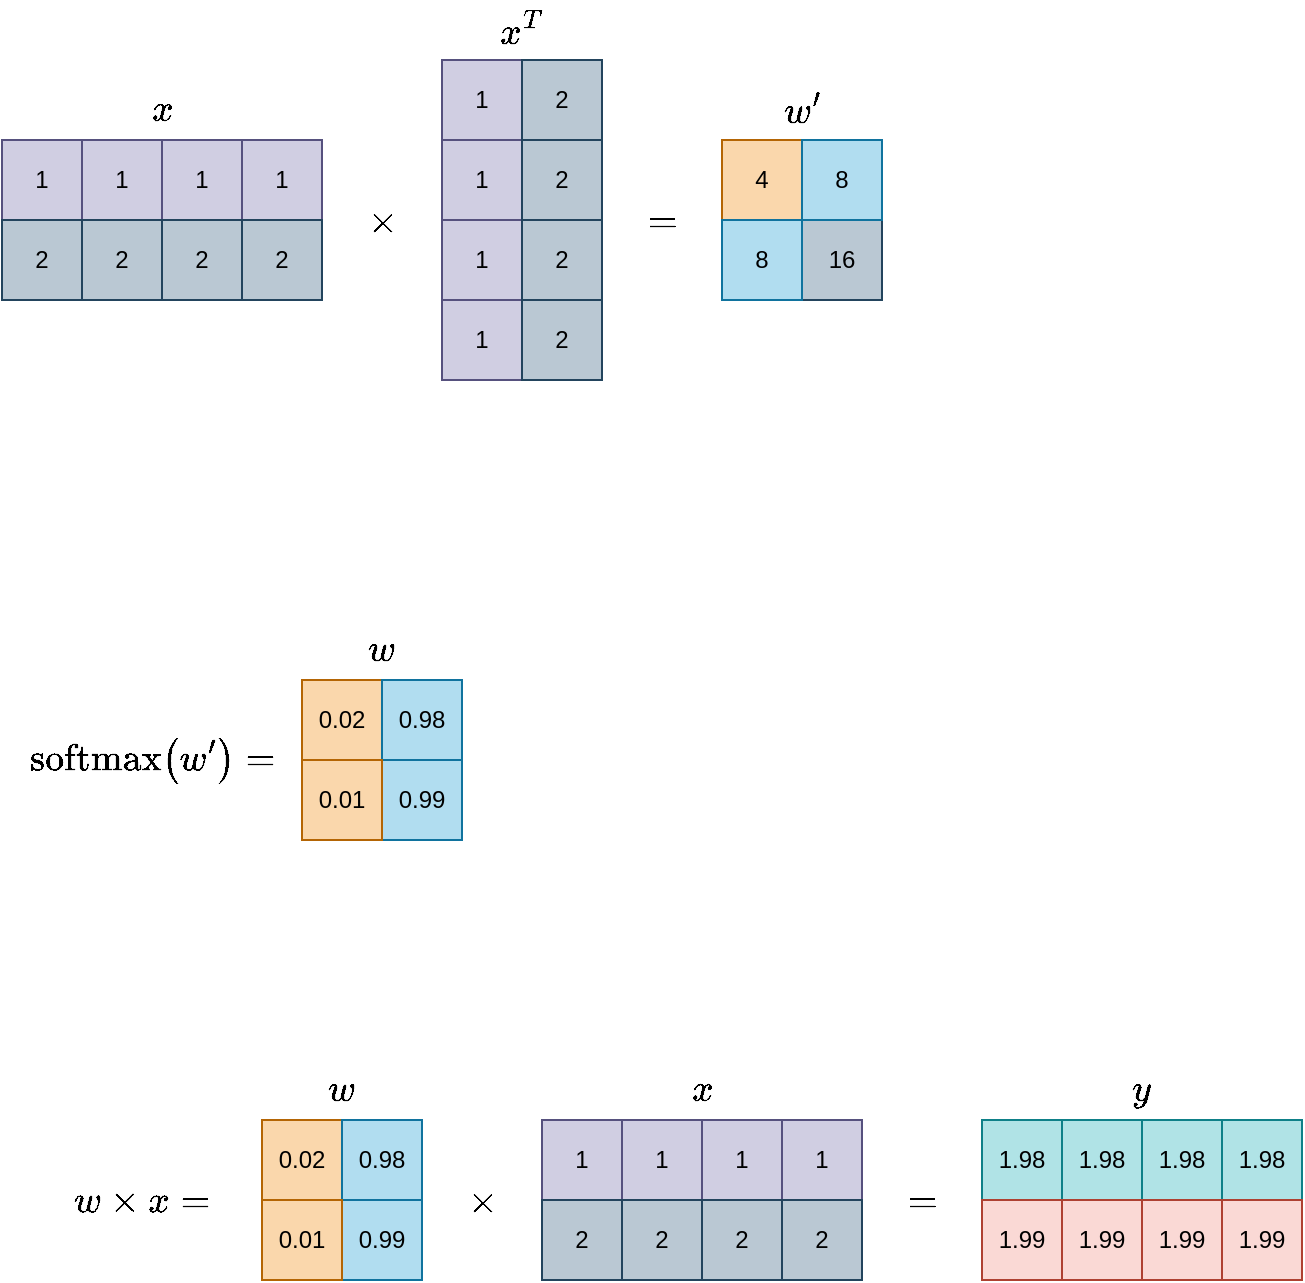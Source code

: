 <mxfile version="21.1.2" type="device">
  <diagram id="dc1JGVELE64cmqpCOQrH" name="Page-1">
    <mxGraphModel dx="835" dy="821" grid="1" gridSize="10" guides="1" tooltips="1" connect="1" arrows="1" fold="1" page="1" pageScale="1" pageWidth="827" pageHeight="1169" math="1" shadow="0">
      <root>
        <mxCell id="0" />
        <mxCell id="1" parent="0" />
        <mxCell id="azakYmAXrriQEHjM8A_3-1" value="1" style="rounded=0;whiteSpace=wrap;html=1;fillColor=#d0cee2;strokeColor=#56517e;" parent="1" vertex="1">
          <mxGeometry x="380" y="270" width="40" height="40" as="geometry" />
        </mxCell>
        <mxCell id="azakYmAXrriQEHjM8A_3-2" value="1" style="rounded=0;whiteSpace=wrap;html=1;fillColor=#d0cee2;strokeColor=#56517e;" parent="1" vertex="1">
          <mxGeometry x="380" y="310" width="40" height="40" as="geometry" />
        </mxCell>
        <mxCell id="azakYmAXrriQEHjM8A_3-3" value="1" style="rounded=0;whiteSpace=wrap;html=1;fillColor=#d0cee2;strokeColor=#56517e;" parent="1" vertex="1">
          <mxGeometry x="380" y="350" width="40" height="40" as="geometry" />
        </mxCell>
        <mxCell id="azakYmAXrriQEHjM8A_3-4" value="1" style="rounded=0;whiteSpace=wrap;html=1;fillColor=#d0cee2;strokeColor=#56517e;" parent="1" vertex="1">
          <mxGeometry x="380" y="390" width="40" height="40" as="geometry" />
        </mxCell>
        <mxCell id="azakYmAXrriQEHjM8A_3-5" value="2" style="rounded=0;whiteSpace=wrap;html=1;fillColor=#bac8d3;strokeColor=#23445d;" parent="1" vertex="1">
          <mxGeometry x="420" y="270" width="40" height="40" as="geometry" />
        </mxCell>
        <mxCell id="azakYmAXrriQEHjM8A_3-6" value="2" style="rounded=0;whiteSpace=wrap;html=1;fillColor=#bac8d3;strokeColor=#23445d;" parent="1" vertex="1">
          <mxGeometry x="420" y="310" width="40" height="40" as="geometry" />
        </mxCell>
        <mxCell id="azakYmAXrriQEHjM8A_3-7" value="2" style="rounded=0;whiteSpace=wrap;html=1;fillColor=#bac8d3;strokeColor=#23445d;" parent="1" vertex="1">
          <mxGeometry x="420" y="350" width="40" height="40" as="geometry" />
        </mxCell>
        <mxCell id="azakYmAXrriQEHjM8A_3-8" value="2" style="rounded=0;whiteSpace=wrap;html=1;fillColor=#bac8d3;strokeColor=#23445d;" parent="1" vertex="1">
          <mxGeometry x="420" y="390" width="40" height="40" as="geometry" />
        </mxCell>
        <mxCell id="azakYmAXrriQEHjM8A_3-22" value="`\times`" style="text;html=1;strokeColor=none;fillColor=none;align=center;verticalAlign=middle;whiteSpace=wrap;rounded=0;fontSize=16;" parent="1" vertex="1">
          <mxGeometry x="320" y="270" width="60" height="160" as="geometry" />
        </mxCell>
        <mxCell id="azakYmAXrriQEHjM8A_3-23" value="`=`" style="text;html=1;strokeColor=none;fillColor=none;align=center;verticalAlign=middle;whiteSpace=wrap;rounded=0;fontSize=16;" parent="1" vertex="1">
          <mxGeometry x="460" y="270" width="60" height="160" as="geometry" />
        </mxCell>
        <mxCell id="azakYmAXrriQEHjM8A_3-24" value="4" style="rounded=0;whiteSpace=wrap;html=1;fillColor=#fad7ac;strokeColor=#b46504;" parent="1" vertex="1">
          <mxGeometry x="520" y="310" width="40" height="40" as="geometry" />
        </mxCell>
        <mxCell id="azakYmAXrriQEHjM8A_3-25" value="16" style="rounded=0;whiteSpace=wrap;html=1;fillColor=#bac8d3;strokeColor=#23445d;" parent="1" vertex="1">
          <mxGeometry x="560" y="350" width="40" height="40" as="geometry" />
        </mxCell>
        <mxCell id="azakYmAXrriQEHjM8A_3-26" value="8" style="rounded=0;whiteSpace=wrap;html=1;fillColor=#b1ddf0;strokeColor=#10739e;" parent="1" vertex="1">
          <mxGeometry x="560" y="310" width="40" height="40" as="geometry" />
        </mxCell>
        <mxCell id="azakYmAXrriQEHjM8A_3-27" value="8" style="rounded=0;whiteSpace=wrap;html=1;fillColor=#b1ddf0;strokeColor=#10739e;" parent="1" vertex="1">
          <mxGeometry x="520" y="350" width="40" height="40" as="geometry" />
        </mxCell>
        <mxCell id="azakYmAXrriQEHjM8A_3-31" value="`x^T`" style="text;html=1;strokeColor=none;fillColor=none;align=center;verticalAlign=middle;whiteSpace=wrap;rounded=0;fontSize=16;" parent="1" vertex="1">
          <mxGeometry x="380" y="240" width="80" height="30" as="geometry" />
        </mxCell>
        <mxCell id="PWvL-uAGSuY7v5cIZtmX-11" value="1" style="rounded=0;whiteSpace=wrap;html=1;fillColor=#d0cee2;strokeColor=#56517e;" parent="1" vertex="1">
          <mxGeometry x="160" y="310" width="40" height="40" as="geometry" />
        </mxCell>
        <mxCell id="PWvL-uAGSuY7v5cIZtmX-12" value="2" style="rounded=0;whiteSpace=wrap;html=1;fillColor=#bac8d3;strokeColor=#23445d;" parent="1" vertex="1">
          <mxGeometry x="160" y="350" width="40" height="40" as="geometry" />
        </mxCell>
        <mxCell id="PWvL-uAGSuY7v5cIZtmX-13" value="1" style="rounded=0;whiteSpace=wrap;html=1;fillColor=#d0cee2;strokeColor=#56517e;" parent="1" vertex="1">
          <mxGeometry x="200" y="310" width="40" height="40" as="geometry" />
        </mxCell>
        <mxCell id="PWvL-uAGSuY7v5cIZtmX-14" value="2" style="rounded=0;whiteSpace=wrap;html=1;fillColor=#bac8d3;strokeColor=#23445d;" parent="1" vertex="1">
          <mxGeometry x="200" y="350" width="40" height="40" as="geometry" />
        </mxCell>
        <mxCell id="PWvL-uAGSuY7v5cIZtmX-15" value="1" style="rounded=0;whiteSpace=wrap;html=1;fillColor=#d0cee2;strokeColor=#56517e;" parent="1" vertex="1">
          <mxGeometry x="240" y="310" width="40" height="40" as="geometry" />
        </mxCell>
        <mxCell id="PWvL-uAGSuY7v5cIZtmX-16" value="2" style="rounded=0;whiteSpace=wrap;html=1;fillColor=#bac8d3;strokeColor=#23445d;" parent="1" vertex="1">
          <mxGeometry x="240" y="350" width="40" height="40" as="geometry" />
        </mxCell>
        <mxCell id="PWvL-uAGSuY7v5cIZtmX-17" value="1" style="rounded=0;whiteSpace=wrap;html=1;fillColor=#d0cee2;strokeColor=#56517e;" parent="1" vertex="1">
          <mxGeometry x="280" y="310" width="40" height="40" as="geometry" />
        </mxCell>
        <mxCell id="PWvL-uAGSuY7v5cIZtmX-18" value="2" style="rounded=0;whiteSpace=wrap;html=1;fillColor=#bac8d3;strokeColor=#23445d;" parent="1" vertex="1">
          <mxGeometry x="280" y="350" width="40" height="40" as="geometry" />
        </mxCell>
        <mxCell id="PWvL-uAGSuY7v5cIZtmX-19" value="`x`" style="text;html=1;strokeColor=none;fillColor=none;align=center;verticalAlign=middle;whiteSpace=wrap;rounded=0;fontSize=16;" parent="1" vertex="1">
          <mxGeometry x="160" y="280" width="160" height="30" as="geometry" />
        </mxCell>
        <mxCell id="PWvL-uAGSuY7v5cIZtmX-24" value="`w^&#39;`" style="text;html=1;strokeColor=none;fillColor=none;align=center;verticalAlign=middle;whiteSpace=wrap;rounded=0;fontSize=16;" parent="1" vertex="1">
          <mxGeometry x="520" y="280" width="80" height="30" as="geometry" />
        </mxCell>
        <mxCell id="PWvL-uAGSuY7v5cIZtmX-25" value="`\text{softmax}(w^&#39;) =`" style="text;html=1;strokeColor=none;fillColor=none;align=center;verticalAlign=middle;whiteSpace=wrap;rounded=0;fontSize=16;" parent="1" vertex="1">
          <mxGeometry x="160" y="600" width="150" height="40" as="geometry" />
        </mxCell>
        <mxCell id="PWvL-uAGSuY7v5cIZtmX-26" value="0.02" style="rounded=0;whiteSpace=wrap;html=1;fillColor=#fad7ac;strokeColor=#b46504;" parent="1" vertex="1">
          <mxGeometry x="310" y="580" width="40" height="40" as="geometry" />
        </mxCell>
        <mxCell id="PWvL-uAGSuY7v5cIZtmX-27" value="0.99" style="rounded=0;whiteSpace=wrap;html=1;fillColor=#b1ddf0;strokeColor=#10739e;" parent="1" vertex="1">
          <mxGeometry x="350" y="620" width="40" height="40" as="geometry" />
        </mxCell>
        <mxCell id="PWvL-uAGSuY7v5cIZtmX-28" value="0.98" style="rounded=0;whiteSpace=wrap;html=1;fillColor=#b1ddf0;strokeColor=#10739e;" parent="1" vertex="1">
          <mxGeometry x="350" y="580" width="40" height="40" as="geometry" />
        </mxCell>
        <mxCell id="PWvL-uAGSuY7v5cIZtmX-29" value="0.01" style="rounded=0;whiteSpace=wrap;html=1;fillColor=#fad7ac;strokeColor=#b46504;" parent="1" vertex="1">
          <mxGeometry x="310" y="620" width="40" height="40" as="geometry" />
        </mxCell>
        <mxCell id="PWvL-uAGSuY7v5cIZtmX-30" value="`w`" style="text;html=1;strokeColor=none;fillColor=none;align=center;verticalAlign=middle;whiteSpace=wrap;rounded=0;fontSize=16;" parent="1" vertex="1">
          <mxGeometry x="310" y="550" width="80" height="30" as="geometry" />
        </mxCell>
        <mxCell id="PWvL-uAGSuY7v5cIZtmX-31" value="`w\timesx =`" style="text;html=1;strokeColor=none;fillColor=none;align=center;verticalAlign=middle;whiteSpace=wrap;rounded=0;fontSize=16;" parent="1" vertex="1">
          <mxGeometry x="180" y="820" width="100" height="40" as="geometry" />
        </mxCell>
        <mxCell id="PWvL-uAGSuY7v5cIZtmX-36" value="`w`" style="text;html=1;strokeColor=none;fillColor=none;align=center;verticalAlign=middle;whiteSpace=wrap;rounded=0;fontSize=16;" parent="1" vertex="1">
          <mxGeometry x="290" y="770" width="80" height="30" as="geometry" />
        </mxCell>
        <mxCell id="PWvL-uAGSuY7v5cIZtmX-37" value="`\times`" style="text;html=1;strokeColor=none;fillColor=none;align=center;verticalAlign=middle;whiteSpace=wrap;rounded=0;fontSize=16;" parent="1" vertex="1">
          <mxGeometry x="370" y="800" width="60" height="80" as="geometry" />
        </mxCell>
        <mxCell id="PWvL-uAGSuY7v5cIZtmX-56" value="1" style="rounded=0;whiteSpace=wrap;html=1;fillColor=#d0cee2;strokeColor=#56517e;" parent="1" vertex="1">
          <mxGeometry x="430" y="800" width="40" height="40" as="geometry" />
        </mxCell>
        <mxCell id="PWvL-uAGSuY7v5cIZtmX-57" value="2" style="rounded=0;whiteSpace=wrap;html=1;fillColor=#bac8d3;strokeColor=#23445d;" parent="1" vertex="1">
          <mxGeometry x="430" y="840" width="40" height="40" as="geometry" />
        </mxCell>
        <mxCell id="PWvL-uAGSuY7v5cIZtmX-58" value="1" style="rounded=0;whiteSpace=wrap;html=1;fillColor=#d0cee2;strokeColor=#56517e;" parent="1" vertex="1">
          <mxGeometry x="470" y="800" width="40" height="40" as="geometry" />
        </mxCell>
        <mxCell id="PWvL-uAGSuY7v5cIZtmX-59" value="2" style="rounded=0;whiteSpace=wrap;html=1;fillColor=#bac8d3;strokeColor=#23445d;" parent="1" vertex="1">
          <mxGeometry x="470" y="840" width="40" height="40" as="geometry" />
        </mxCell>
        <mxCell id="PWvL-uAGSuY7v5cIZtmX-60" value="1" style="rounded=0;whiteSpace=wrap;html=1;fillColor=#d0cee2;strokeColor=#56517e;" parent="1" vertex="1">
          <mxGeometry x="510" y="800" width="40" height="40" as="geometry" />
        </mxCell>
        <mxCell id="PWvL-uAGSuY7v5cIZtmX-61" value="2" style="rounded=0;whiteSpace=wrap;html=1;fillColor=#bac8d3;strokeColor=#23445d;" parent="1" vertex="1">
          <mxGeometry x="510" y="840" width="40" height="40" as="geometry" />
        </mxCell>
        <mxCell id="PWvL-uAGSuY7v5cIZtmX-62" value="1" style="rounded=0;whiteSpace=wrap;html=1;fillColor=#d0cee2;strokeColor=#56517e;" parent="1" vertex="1">
          <mxGeometry x="550" y="800" width="40" height="40" as="geometry" />
        </mxCell>
        <mxCell id="PWvL-uAGSuY7v5cIZtmX-63" value="2" style="rounded=0;whiteSpace=wrap;html=1;fillColor=#bac8d3;strokeColor=#23445d;" parent="1" vertex="1">
          <mxGeometry x="550" y="840" width="40" height="40" as="geometry" />
        </mxCell>
        <mxCell id="PWvL-uAGSuY7v5cIZtmX-64" value="`x`" style="text;html=1;strokeColor=none;fillColor=none;align=center;verticalAlign=middle;whiteSpace=wrap;rounded=0;fontSize=16;" parent="1" vertex="1">
          <mxGeometry x="430" y="770" width="160" height="30" as="geometry" />
        </mxCell>
        <mxCell id="PWvL-uAGSuY7v5cIZtmX-65" value="`=`" style="text;html=1;strokeColor=none;fillColor=none;align=center;verticalAlign=middle;whiteSpace=wrap;rounded=0;fontSize=16;" parent="1" vertex="1">
          <mxGeometry x="590" y="800" width="60" height="80" as="geometry" />
        </mxCell>
        <mxCell id="PWvL-uAGSuY7v5cIZtmX-66" value="1.98" style="rounded=0;whiteSpace=wrap;html=1;fillColor=#b0e3e6;strokeColor=#0e8088;" parent="1" vertex="1">
          <mxGeometry x="650" y="800" width="40" height="40" as="geometry" />
        </mxCell>
        <mxCell id="PWvL-uAGSuY7v5cIZtmX-67" value="1.99" style="rounded=0;whiteSpace=wrap;html=1;fillColor=#fad9d5;strokeColor=#ae4132;" parent="1" vertex="1">
          <mxGeometry x="650" y="840" width="40" height="40" as="geometry" />
        </mxCell>
        <mxCell id="PWvL-uAGSuY7v5cIZtmX-74" value="`y`" style="text;html=1;strokeColor=none;fillColor=none;align=center;verticalAlign=middle;whiteSpace=wrap;rounded=0;fontSize=16;" parent="1" vertex="1">
          <mxGeometry x="650" y="770" width="160" height="30" as="geometry" />
        </mxCell>
        <mxCell id="sWAx5lDzldVv2V13JYfO-1" value="0.02" style="rounded=0;whiteSpace=wrap;html=1;fillColor=#fad7ac;strokeColor=#b46504;" vertex="1" parent="1">
          <mxGeometry x="290" y="800" width="40" height="40" as="geometry" />
        </mxCell>
        <mxCell id="sWAx5lDzldVv2V13JYfO-2" value="0.99" style="rounded=0;whiteSpace=wrap;html=1;fillColor=#b1ddf0;strokeColor=#10739e;" vertex="1" parent="1">
          <mxGeometry x="330" y="840" width="40" height="40" as="geometry" />
        </mxCell>
        <mxCell id="sWAx5lDzldVv2V13JYfO-3" value="0.98" style="rounded=0;whiteSpace=wrap;html=1;fillColor=#b1ddf0;strokeColor=#10739e;" vertex="1" parent="1">
          <mxGeometry x="330" y="800" width="40" height="40" as="geometry" />
        </mxCell>
        <mxCell id="sWAx5lDzldVv2V13JYfO-4" value="0.01" style="rounded=0;whiteSpace=wrap;html=1;fillColor=#fad7ac;strokeColor=#b46504;" vertex="1" parent="1">
          <mxGeometry x="290" y="840" width="40" height="40" as="geometry" />
        </mxCell>
        <mxCell id="sWAx5lDzldVv2V13JYfO-5" value="1.98" style="rounded=0;whiteSpace=wrap;html=1;fillColor=#b0e3e6;strokeColor=#0e8088;" vertex="1" parent="1">
          <mxGeometry x="690" y="800" width="40" height="40" as="geometry" />
        </mxCell>
        <mxCell id="sWAx5lDzldVv2V13JYfO-6" value="1.99" style="rounded=0;whiteSpace=wrap;html=1;fillColor=#fad9d5;strokeColor=#ae4132;" vertex="1" parent="1">
          <mxGeometry x="690" y="840" width="40" height="40" as="geometry" />
        </mxCell>
        <mxCell id="sWAx5lDzldVv2V13JYfO-7" value="1.98" style="rounded=0;whiteSpace=wrap;html=1;fillColor=#b0e3e6;strokeColor=#0e8088;" vertex="1" parent="1">
          <mxGeometry x="730" y="800" width="40" height="40" as="geometry" />
        </mxCell>
        <mxCell id="sWAx5lDzldVv2V13JYfO-8" value="1.99" style="rounded=0;whiteSpace=wrap;html=1;fillColor=#fad9d5;strokeColor=#ae4132;" vertex="1" parent="1">
          <mxGeometry x="730" y="840" width="40" height="40" as="geometry" />
        </mxCell>
        <mxCell id="sWAx5lDzldVv2V13JYfO-9" value="1.98" style="rounded=0;whiteSpace=wrap;html=1;fillColor=#b0e3e6;strokeColor=#0e8088;" vertex="1" parent="1">
          <mxGeometry x="770" y="800" width="40" height="40" as="geometry" />
        </mxCell>
        <mxCell id="sWAx5lDzldVv2V13JYfO-10" value="1.99" style="rounded=0;whiteSpace=wrap;html=1;fillColor=#fad9d5;strokeColor=#ae4132;" vertex="1" parent="1">
          <mxGeometry x="770" y="840" width="40" height="40" as="geometry" />
        </mxCell>
      </root>
    </mxGraphModel>
  </diagram>
</mxfile>
